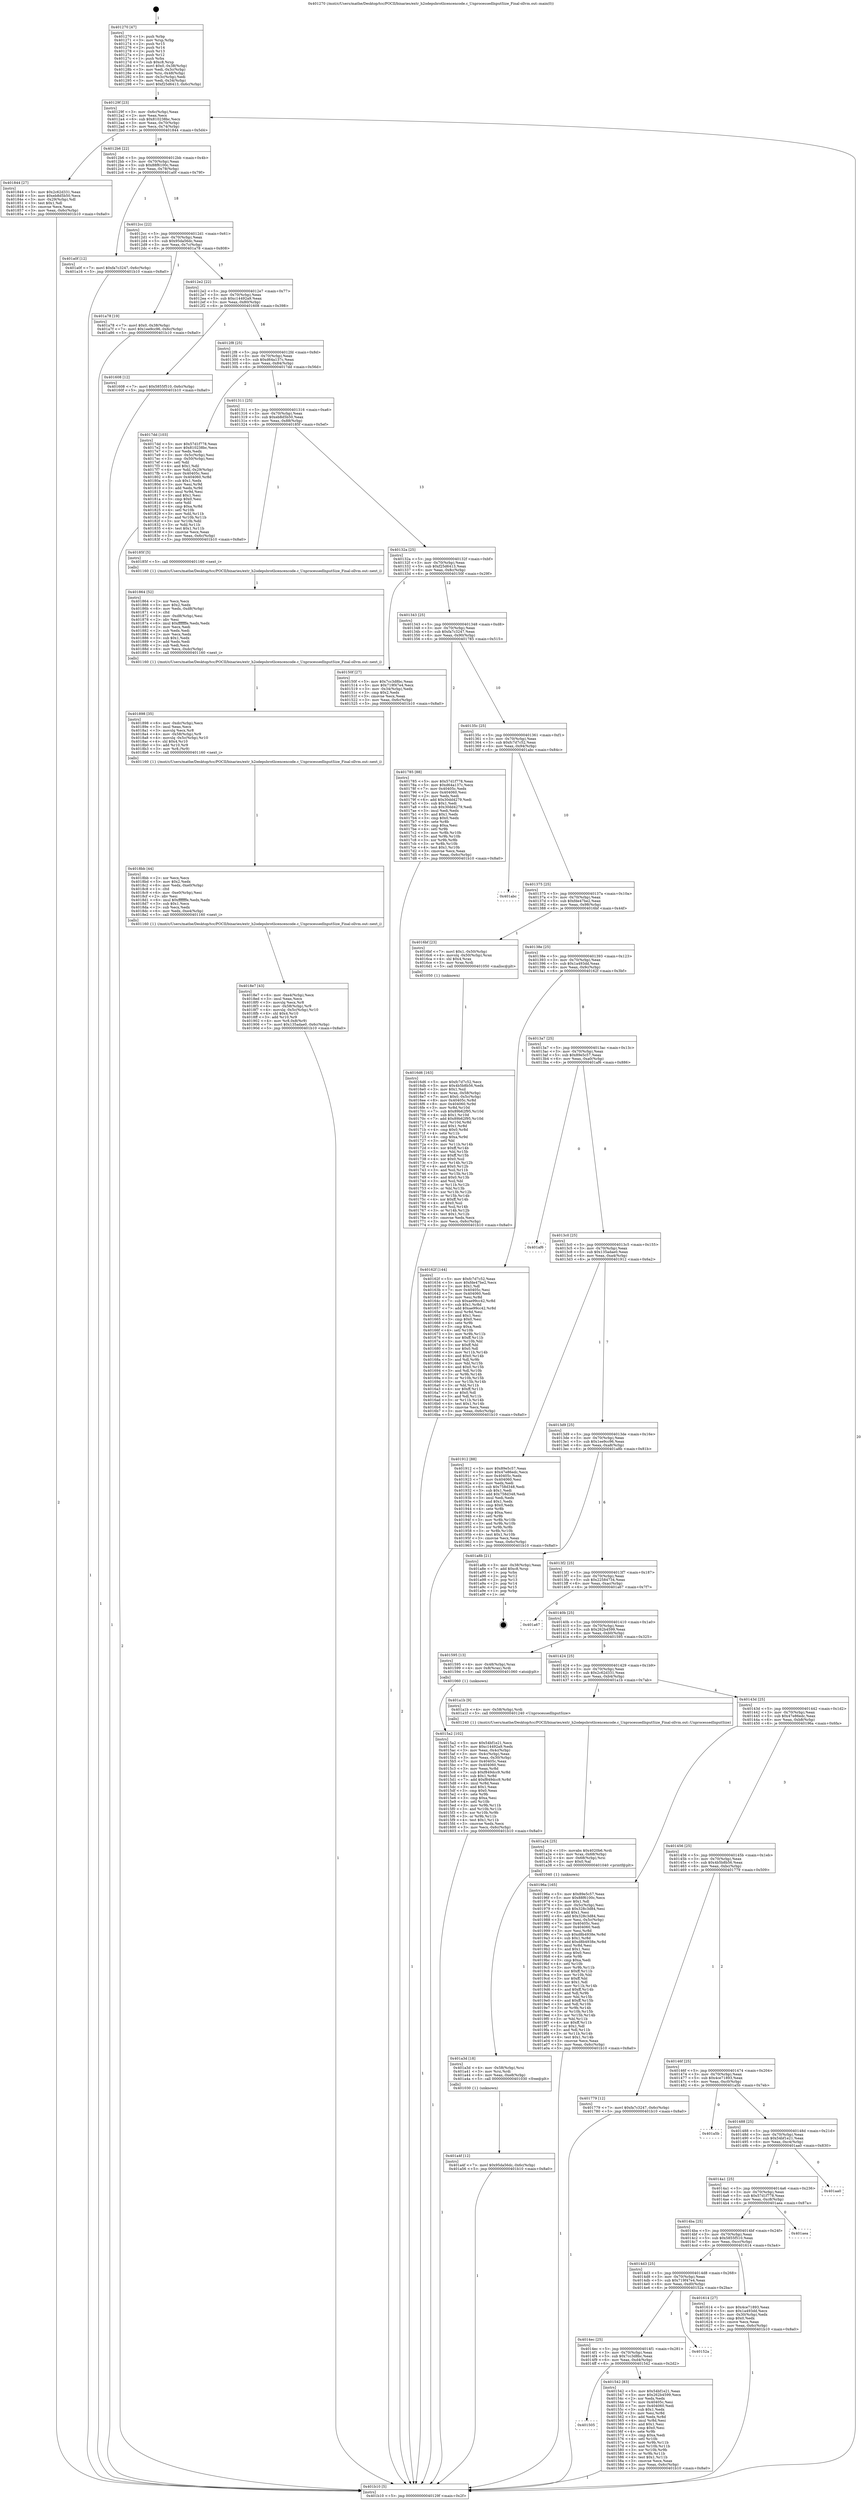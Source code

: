 digraph "0x401270" {
  label = "0x401270 (/mnt/c/Users/mathe/Desktop/tcc/POCII/binaries/extr_h2odepsbrotlicencencode.c_UnprocessedInputSize_Final-ollvm.out::main(0))"
  labelloc = "t"
  node[shape=record]

  Entry [label="",width=0.3,height=0.3,shape=circle,fillcolor=black,style=filled]
  "0x40129f" [label="{
     0x40129f [23]\l
     | [instrs]\l
     &nbsp;&nbsp;0x40129f \<+3\>: mov -0x6c(%rbp),%eax\l
     &nbsp;&nbsp;0x4012a2 \<+2\>: mov %eax,%ecx\l
     &nbsp;&nbsp;0x4012a4 \<+6\>: sub $0x810238bc,%ecx\l
     &nbsp;&nbsp;0x4012aa \<+3\>: mov %eax,-0x70(%rbp)\l
     &nbsp;&nbsp;0x4012ad \<+3\>: mov %ecx,-0x74(%rbp)\l
     &nbsp;&nbsp;0x4012b0 \<+6\>: je 0000000000401844 \<main+0x5d4\>\l
  }"]
  "0x401844" [label="{
     0x401844 [27]\l
     | [instrs]\l
     &nbsp;&nbsp;0x401844 \<+5\>: mov $0x2c62d331,%eax\l
     &nbsp;&nbsp;0x401849 \<+5\>: mov $0xeb8d5b50,%ecx\l
     &nbsp;&nbsp;0x40184e \<+3\>: mov -0x29(%rbp),%dl\l
     &nbsp;&nbsp;0x401851 \<+3\>: test $0x1,%dl\l
     &nbsp;&nbsp;0x401854 \<+3\>: cmovne %ecx,%eax\l
     &nbsp;&nbsp;0x401857 \<+3\>: mov %eax,-0x6c(%rbp)\l
     &nbsp;&nbsp;0x40185a \<+5\>: jmp 0000000000401b10 \<main+0x8a0\>\l
  }"]
  "0x4012b6" [label="{
     0x4012b6 [22]\l
     | [instrs]\l
     &nbsp;&nbsp;0x4012b6 \<+5\>: jmp 00000000004012bb \<main+0x4b\>\l
     &nbsp;&nbsp;0x4012bb \<+3\>: mov -0x70(%rbp),%eax\l
     &nbsp;&nbsp;0x4012be \<+5\>: sub $0x88f6100c,%eax\l
     &nbsp;&nbsp;0x4012c3 \<+3\>: mov %eax,-0x78(%rbp)\l
     &nbsp;&nbsp;0x4012c6 \<+6\>: je 0000000000401a0f \<main+0x79f\>\l
  }"]
  Exit [label="",width=0.3,height=0.3,shape=circle,fillcolor=black,style=filled,peripheries=2]
  "0x401a0f" [label="{
     0x401a0f [12]\l
     | [instrs]\l
     &nbsp;&nbsp;0x401a0f \<+7\>: movl $0xfa7c3247,-0x6c(%rbp)\l
     &nbsp;&nbsp;0x401a16 \<+5\>: jmp 0000000000401b10 \<main+0x8a0\>\l
  }"]
  "0x4012cc" [label="{
     0x4012cc [22]\l
     | [instrs]\l
     &nbsp;&nbsp;0x4012cc \<+5\>: jmp 00000000004012d1 \<main+0x61\>\l
     &nbsp;&nbsp;0x4012d1 \<+3\>: mov -0x70(%rbp),%eax\l
     &nbsp;&nbsp;0x4012d4 \<+5\>: sub $0x95da56dc,%eax\l
     &nbsp;&nbsp;0x4012d9 \<+3\>: mov %eax,-0x7c(%rbp)\l
     &nbsp;&nbsp;0x4012dc \<+6\>: je 0000000000401a78 \<main+0x808\>\l
  }"]
  "0x401a4f" [label="{
     0x401a4f [12]\l
     | [instrs]\l
     &nbsp;&nbsp;0x401a4f \<+7\>: movl $0x95da56dc,-0x6c(%rbp)\l
     &nbsp;&nbsp;0x401a56 \<+5\>: jmp 0000000000401b10 \<main+0x8a0\>\l
  }"]
  "0x401a78" [label="{
     0x401a78 [19]\l
     | [instrs]\l
     &nbsp;&nbsp;0x401a78 \<+7\>: movl $0x0,-0x38(%rbp)\l
     &nbsp;&nbsp;0x401a7f \<+7\>: movl $0x1ee9cc96,-0x6c(%rbp)\l
     &nbsp;&nbsp;0x401a86 \<+5\>: jmp 0000000000401b10 \<main+0x8a0\>\l
  }"]
  "0x4012e2" [label="{
     0x4012e2 [22]\l
     | [instrs]\l
     &nbsp;&nbsp;0x4012e2 \<+5\>: jmp 00000000004012e7 \<main+0x77\>\l
     &nbsp;&nbsp;0x4012e7 \<+3\>: mov -0x70(%rbp),%eax\l
     &nbsp;&nbsp;0x4012ea \<+5\>: sub $0xc14492a9,%eax\l
     &nbsp;&nbsp;0x4012ef \<+3\>: mov %eax,-0x80(%rbp)\l
     &nbsp;&nbsp;0x4012f2 \<+6\>: je 0000000000401608 \<main+0x398\>\l
  }"]
  "0x401a3d" [label="{
     0x401a3d [18]\l
     | [instrs]\l
     &nbsp;&nbsp;0x401a3d \<+4\>: mov -0x58(%rbp),%rsi\l
     &nbsp;&nbsp;0x401a41 \<+3\>: mov %rsi,%rdi\l
     &nbsp;&nbsp;0x401a44 \<+6\>: mov %eax,-0xe8(%rbp)\l
     &nbsp;&nbsp;0x401a4a \<+5\>: call 0000000000401030 \<free@plt\>\l
     | [calls]\l
     &nbsp;&nbsp;0x401030 \{1\} (unknown)\l
  }"]
  "0x401608" [label="{
     0x401608 [12]\l
     | [instrs]\l
     &nbsp;&nbsp;0x401608 \<+7\>: movl $0x5855f510,-0x6c(%rbp)\l
     &nbsp;&nbsp;0x40160f \<+5\>: jmp 0000000000401b10 \<main+0x8a0\>\l
  }"]
  "0x4012f8" [label="{
     0x4012f8 [25]\l
     | [instrs]\l
     &nbsp;&nbsp;0x4012f8 \<+5\>: jmp 00000000004012fd \<main+0x8d\>\l
     &nbsp;&nbsp;0x4012fd \<+3\>: mov -0x70(%rbp),%eax\l
     &nbsp;&nbsp;0x401300 \<+5\>: sub $0xd64a137c,%eax\l
     &nbsp;&nbsp;0x401305 \<+6\>: mov %eax,-0x84(%rbp)\l
     &nbsp;&nbsp;0x40130b \<+6\>: je 00000000004017dd \<main+0x56d\>\l
  }"]
  "0x401a24" [label="{
     0x401a24 [25]\l
     | [instrs]\l
     &nbsp;&nbsp;0x401a24 \<+10\>: movabs $0x4020b6,%rdi\l
     &nbsp;&nbsp;0x401a2e \<+4\>: mov %rax,-0x68(%rbp)\l
     &nbsp;&nbsp;0x401a32 \<+4\>: mov -0x68(%rbp),%rsi\l
     &nbsp;&nbsp;0x401a36 \<+2\>: mov $0x0,%al\l
     &nbsp;&nbsp;0x401a38 \<+5\>: call 0000000000401040 \<printf@plt\>\l
     | [calls]\l
     &nbsp;&nbsp;0x401040 \{1\} (unknown)\l
  }"]
  "0x4017dd" [label="{
     0x4017dd [103]\l
     | [instrs]\l
     &nbsp;&nbsp;0x4017dd \<+5\>: mov $0x57d1f778,%eax\l
     &nbsp;&nbsp;0x4017e2 \<+5\>: mov $0x810238bc,%ecx\l
     &nbsp;&nbsp;0x4017e7 \<+2\>: xor %edx,%edx\l
     &nbsp;&nbsp;0x4017e9 \<+3\>: mov -0x5c(%rbp),%esi\l
     &nbsp;&nbsp;0x4017ec \<+3\>: cmp -0x50(%rbp),%esi\l
     &nbsp;&nbsp;0x4017ef \<+4\>: setl %dil\l
     &nbsp;&nbsp;0x4017f3 \<+4\>: and $0x1,%dil\l
     &nbsp;&nbsp;0x4017f7 \<+4\>: mov %dil,-0x29(%rbp)\l
     &nbsp;&nbsp;0x4017fb \<+7\>: mov 0x40405c,%esi\l
     &nbsp;&nbsp;0x401802 \<+8\>: mov 0x404060,%r8d\l
     &nbsp;&nbsp;0x40180a \<+3\>: sub $0x1,%edx\l
     &nbsp;&nbsp;0x40180d \<+3\>: mov %esi,%r9d\l
     &nbsp;&nbsp;0x401810 \<+3\>: add %edx,%r9d\l
     &nbsp;&nbsp;0x401813 \<+4\>: imul %r9d,%esi\l
     &nbsp;&nbsp;0x401817 \<+3\>: and $0x1,%esi\l
     &nbsp;&nbsp;0x40181a \<+3\>: cmp $0x0,%esi\l
     &nbsp;&nbsp;0x40181d \<+4\>: sete %dil\l
     &nbsp;&nbsp;0x401821 \<+4\>: cmp $0xa,%r8d\l
     &nbsp;&nbsp;0x401825 \<+4\>: setl %r10b\l
     &nbsp;&nbsp;0x401829 \<+3\>: mov %dil,%r11b\l
     &nbsp;&nbsp;0x40182c \<+3\>: and %r10b,%r11b\l
     &nbsp;&nbsp;0x40182f \<+3\>: xor %r10b,%dil\l
     &nbsp;&nbsp;0x401832 \<+3\>: or %dil,%r11b\l
     &nbsp;&nbsp;0x401835 \<+4\>: test $0x1,%r11b\l
     &nbsp;&nbsp;0x401839 \<+3\>: cmovne %ecx,%eax\l
     &nbsp;&nbsp;0x40183c \<+3\>: mov %eax,-0x6c(%rbp)\l
     &nbsp;&nbsp;0x40183f \<+5\>: jmp 0000000000401b10 \<main+0x8a0\>\l
  }"]
  "0x401311" [label="{
     0x401311 [25]\l
     | [instrs]\l
     &nbsp;&nbsp;0x401311 \<+5\>: jmp 0000000000401316 \<main+0xa6\>\l
     &nbsp;&nbsp;0x401316 \<+3\>: mov -0x70(%rbp),%eax\l
     &nbsp;&nbsp;0x401319 \<+5\>: sub $0xeb8d5b50,%eax\l
     &nbsp;&nbsp;0x40131e \<+6\>: mov %eax,-0x88(%rbp)\l
     &nbsp;&nbsp;0x401324 \<+6\>: je 000000000040185f \<main+0x5ef\>\l
  }"]
  "0x4018e7" [label="{
     0x4018e7 [43]\l
     | [instrs]\l
     &nbsp;&nbsp;0x4018e7 \<+6\>: mov -0xe4(%rbp),%ecx\l
     &nbsp;&nbsp;0x4018ed \<+3\>: imul %eax,%ecx\l
     &nbsp;&nbsp;0x4018f0 \<+3\>: movslq %ecx,%r8\l
     &nbsp;&nbsp;0x4018f3 \<+4\>: mov -0x58(%rbp),%r9\l
     &nbsp;&nbsp;0x4018f7 \<+4\>: movslq -0x5c(%rbp),%r10\l
     &nbsp;&nbsp;0x4018fb \<+4\>: shl $0x4,%r10\l
     &nbsp;&nbsp;0x4018ff \<+3\>: add %r10,%r9\l
     &nbsp;&nbsp;0x401902 \<+4\>: mov %r8,0x8(%r9)\l
     &nbsp;&nbsp;0x401906 \<+7\>: movl $0x135adae0,-0x6c(%rbp)\l
     &nbsp;&nbsp;0x40190d \<+5\>: jmp 0000000000401b10 \<main+0x8a0\>\l
  }"]
  "0x40185f" [label="{
     0x40185f [5]\l
     | [instrs]\l
     &nbsp;&nbsp;0x40185f \<+5\>: call 0000000000401160 \<next_i\>\l
     | [calls]\l
     &nbsp;&nbsp;0x401160 \{1\} (/mnt/c/Users/mathe/Desktop/tcc/POCII/binaries/extr_h2odepsbrotlicencencode.c_UnprocessedInputSize_Final-ollvm.out::next_i)\l
  }"]
  "0x40132a" [label="{
     0x40132a [25]\l
     | [instrs]\l
     &nbsp;&nbsp;0x40132a \<+5\>: jmp 000000000040132f \<main+0xbf\>\l
     &nbsp;&nbsp;0x40132f \<+3\>: mov -0x70(%rbp),%eax\l
     &nbsp;&nbsp;0x401332 \<+5\>: sub $0xf25d6413,%eax\l
     &nbsp;&nbsp;0x401337 \<+6\>: mov %eax,-0x8c(%rbp)\l
     &nbsp;&nbsp;0x40133d \<+6\>: je 000000000040150f \<main+0x29f\>\l
  }"]
  "0x4018bb" [label="{
     0x4018bb [44]\l
     | [instrs]\l
     &nbsp;&nbsp;0x4018bb \<+2\>: xor %ecx,%ecx\l
     &nbsp;&nbsp;0x4018bd \<+5\>: mov $0x2,%edx\l
     &nbsp;&nbsp;0x4018c2 \<+6\>: mov %edx,-0xe0(%rbp)\l
     &nbsp;&nbsp;0x4018c8 \<+1\>: cltd\l
     &nbsp;&nbsp;0x4018c9 \<+6\>: mov -0xe0(%rbp),%esi\l
     &nbsp;&nbsp;0x4018cf \<+2\>: idiv %esi\l
     &nbsp;&nbsp;0x4018d1 \<+6\>: imul $0xfffffffe,%edx,%edx\l
     &nbsp;&nbsp;0x4018d7 \<+3\>: sub $0x1,%ecx\l
     &nbsp;&nbsp;0x4018da \<+2\>: sub %ecx,%edx\l
     &nbsp;&nbsp;0x4018dc \<+6\>: mov %edx,-0xe4(%rbp)\l
     &nbsp;&nbsp;0x4018e2 \<+5\>: call 0000000000401160 \<next_i\>\l
     | [calls]\l
     &nbsp;&nbsp;0x401160 \{1\} (/mnt/c/Users/mathe/Desktop/tcc/POCII/binaries/extr_h2odepsbrotlicencencode.c_UnprocessedInputSize_Final-ollvm.out::next_i)\l
  }"]
  "0x40150f" [label="{
     0x40150f [27]\l
     | [instrs]\l
     &nbsp;&nbsp;0x40150f \<+5\>: mov $0x7cc3d8bc,%eax\l
     &nbsp;&nbsp;0x401514 \<+5\>: mov $0x719f47e4,%ecx\l
     &nbsp;&nbsp;0x401519 \<+3\>: mov -0x34(%rbp),%edx\l
     &nbsp;&nbsp;0x40151c \<+3\>: cmp $0x2,%edx\l
     &nbsp;&nbsp;0x40151f \<+3\>: cmovne %ecx,%eax\l
     &nbsp;&nbsp;0x401522 \<+3\>: mov %eax,-0x6c(%rbp)\l
     &nbsp;&nbsp;0x401525 \<+5\>: jmp 0000000000401b10 \<main+0x8a0\>\l
  }"]
  "0x401343" [label="{
     0x401343 [25]\l
     | [instrs]\l
     &nbsp;&nbsp;0x401343 \<+5\>: jmp 0000000000401348 \<main+0xd8\>\l
     &nbsp;&nbsp;0x401348 \<+3\>: mov -0x70(%rbp),%eax\l
     &nbsp;&nbsp;0x40134b \<+5\>: sub $0xfa7c3247,%eax\l
     &nbsp;&nbsp;0x401350 \<+6\>: mov %eax,-0x90(%rbp)\l
     &nbsp;&nbsp;0x401356 \<+6\>: je 0000000000401785 \<main+0x515\>\l
  }"]
  "0x401b10" [label="{
     0x401b10 [5]\l
     | [instrs]\l
     &nbsp;&nbsp;0x401b10 \<+5\>: jmp 000000000040129f \<main+0x2f\>\l
  }"]
  "0x401270" [label="{
     0x401270 [47]\l
     | [instrs]\l
     &nbsp;&nbsp;0x401270 \<+1\>: push %rbp\l
     &nbsp;&nbsp;0x401271 \<+3\>: mov %rsp,%rbp\l
     &nbsp;&nbsp;0x401274 \<+2\>: push %r15\l
     &nbsp;&nbsp;0x401276 \<+2\>: push %r14\l
     &nbsp;&nbsp;0x401278 \<+2\>: push %r13\l
     &nbsp;&nbsp;0x40127a \<+2\>: push %r12\l
     &nbsp;&nbsp;0x40127c \<+1\>: push %rbx\l
     &nbsp;&nbsp;0x40127d \<+7\>: sub $0xc8,%rsp\l
     &nbsp;&nbsp;0x401284 \<+7\>: movl $0x0,-0x38(%rbp)\l
     &nbsp;&nbsp;0x40128b \<+3\>: mov %edi,-0x3c(%rbp)\l
     &nbsp;&nbsp;0x40128e \<+4\>: mov %rsi,-0x48(%rbp)\l
     &nbsp;&nbsp;0x401292 \<+3\>: mov -0x3c(%rbp),%edi\l
     &nbsp;&nbsp;0x401295 \<+3\>: mov %edi,-0x34(%rbp)\l
     &nbsp;&nbsp;0x401298 \<+7\>: movl $0xf25d6413,-0x6c(%rbp)\l
  }"]
  "0x401898" [label="{
     0x401898 [35]\l
     | [instrs]\l
     &nbsp;&nbsp;0x401898 \<+6\>: mov -0xdc(%rbp),%ecx\l
     &nbsp;&nbsp;0x40189e \<+3\>: imul %eax,%ecx\l
     &nbsp;&nbsp;0x4018a1 \<+3\>: movslq %ecx,%r8\l
     &nbsp;&nbsp;0x4018a4 \<+4\>: mov -0x58(%rbp),%r9\l
     &nbsp;&nbsp;0x4018a8 \<+4\>: movslq -0x5c(%rbp),%r10\l
     &nbsp;&nbsp;0x4018ac \<+4\>: shl $0x4,%r10\l
     &nbsp;&nbsp;0x4018b0 \<+3\>: add %r10,%r9\l
     &nbsp;&nbsp;0x4018b3 \<+3\>: mov %r8,(%r9)\l
     &nbsp;&nbsp;0x4018b6 \<+5\>: call 0000000000401160 \<next_i\>\l
     | [calls]\l
     &nbsp;&nbsp;0x401160 \{1\} (/mnt/c/Users/mathe/Desktop/tcc/POCII/binaries/extr_h2odepsbrotlicencencode.c_UnprocessedInputSize_Final-ollvm.out::next_i)\l
  }"]
  "0x401785" [label="{
     0x401785 [88]\l
     | [instrs]\l
     &nbsp;&nbsp;0x401785 \<+5\>: mov $0x57d1f778,%eax\l
     &nbsp;&nbsp;0x40178a \<+5\>: mov $0xd64a137c,%ecx\l
     &nbsp;&nbsp;0x40178f \<+7\>: mov 0x40405c,%edx\l
     &nbsp;&nbsp;0x401796 \<+7\>: mov 0x404060,%esi\l
     &nbsp;&nbsp;0x40179d \<+2\>: mov %edx,%edi\l
     &nbsp;&nbsp;0x40179f \<+6\>: add $0x30dd4279,%edi\l
     &nbsp;&nbsp;0x4017a5 \<+3\>: sub $0x1,%edi\l
     &nbsp;&nbsp;0x4017a8 \<+6\>: sub $0x30dd4279,%edi\l
     &nbsp;&nbsp;0x4017ae \<+3\>: imul %edi,%edx\l
     &nbsp;&nbsp;0x4017b1 \<+3\>: and $0x1,%edx\l
     &nbsp;&nbsp;0x4017b4 \<+3\>: cmp $0x0,%edx\l
     &nbsp;&nbsp;0x4017b7 \<+4\>: sete %r8b\l
     &nbsp;&nbsp;0x4017bb \<+3\>: cmp $0xa,%esi\l
     &nbsp;&nbsp;0x4017be \<+4\>: setl %r9b\l
     &nbsp;&nbsp;0x4017c2 \<+3\>: mov %r8b,%r10b\l
     &nbsp;&nbsp;0x4017c5 \<+3\>: and %r9b,%r10b\l
     &nbsp;&nbsp;0x4017c8 \<+3\>: xor %r9b,%r8b\l
     &nbsp;&nbsp;0x4017cb \<+3\>: or %r8b,%r10b\l
     &nbsp;&nbsp;0x4017ce \<+4\>: test $0x1,%r10b\l
     &nbsp;&nbsp;0x4017d2 \<+3\>: cmovne %ecx,%eax\l
     &nbsp;&nbsp;0x4017d5 \<+3\>: mov %eax,-0x6c(%rbp)\l
     &nbsp;&nbsp;0x4017d8 \<+5\>: jmp 0000000000401b10 \<main+0x8a0\>\l
  }"]
  "0x40135c" [label="{
     0x40135c [25]\l
     | [instrs]\l
     &nbsp;&nbsp;0x40135c \<+5\>: jmp 0000000000401361 \<main+0xf1\>\l
     &nbsp;&nbsp;0x401361 \<+3\>: mov -0x70(%rbp),%eax\l
     &nbsp;&nbsp;0x401364 \<+5\>: sub $0xfc7d7c52,%eax\l
     &nbsp;&nbsp;0x401369 \<+6\>: mov %eax,-0x94(%rbp)\l
     &nbsp;&nbsp;0x40136f \<+6\>: je 0000000000401abc \<main+0x84c\>\l
  }"]
  "0x401864" [label="{
     0x401864 [52]\l
     | [instrs]\l
     &nbsp;&nbsp;0x401864 \<+2\>: xor %ecx,%ecx\l
     &nbsp;&nbsp;0x401866 \<+5\>: mov $0x2,%edx\l
     &nbsp;&nbsp;0x40186b \<+6\>: mov %edx,-0xd8(%rbp)\l
     &nbsp;&nbsp;0x401871 \<+1\>: cltd\l
     &nbsp;&nbsp;0x401872 \<+6\>: mov -0xd8(%rbp),%esi\l
     &nbsp;&nbsp;0x401878 \<+2\>: idiv %esi\l
     &nbsp;&nbsp;0x40187a \<+6\>: imul $0xfffffffe,%edx,%edx\l
     &nbsp;&nbsp;0x401880 \<+2\>: mov %ecx,%edi\l
     &nbsp;&nbsp;0x401882 \<+2\>: sub %edx,%edi\l
     &nbsp;&nbsp;0x401884 \<+2\>: mov %ecx,%edx\l
     &nbsp;&nbsp;0x401886 \<+3\>: sub $0x1,%edx\l
     &nbsp;&nbsp;0x401889 \<+2\>: add %edx,%edi\l
     &nbsp;&nbsp;0x40188b \<+2\>: sub %edi,%ecx\l
     &nbsp;&nbsp;0x40188d \<+6\>: mov %ecx,-0xdc(%rbp)\l
     &nbsp;&nbsp;0x401893 \<+5\>: call 0000000000401160 \<next_i\>\l
     | [calls]\l
     &nbsp;&nbsp;0x401160 \{1\} (/mnt/c/Users/mathe/Desktop/tcc/POCII/binaries/extr_h2odepsbrotlicencencode.c_UnprocessedInputSize_Final-ollvm.out::next_i)\l
  }"]
  "0x401abc" [label="{
     0x401abc\l
  }", style=dashed]
  "0x401375" [label="{
     0x401375 [25]\l
     | [instrs]\l
     &nbsp;&nbsp;0x401375 \<+5\>: jmp 000000000040137a \<main+0x10a\>\l
     &nbsp;&nbsp;0x40137a \<+3\>: mov -0x70(%rbp),%eax\l
     &nbsp;&nbsp;0x40137d \<+5\>: sub $0xfde47be2,%eax\l
     &nbsp;&nbsp;0x401382 \<+6\>: mov %eax,-0x98(%rbp)\l
     &nbsp;&nbsp;0x401388 \<+6\>: je 00000000004016bf \<main+0x44f\>\l
  }"]
  "0x4016d6" [label="{
     0x4016d6 [163]\l
     | [instrs]\l
     &nbsp;&nbsp;0x4016d6 \<+5\>: mov $0xfc7d7c52,%ecx\l
     &nbsp;&nbsp;0x4016db \<+5\>: mov $0x4b5b8b56,%edx\l
     &nbsp;&nbsp;0x4016e0 \<+3\>: mov $0x1,%sil\l
     &nbsp;&nbsp;0x4016e3 \<+4\>: mov %rax,-0x58(%rbp)\l
     &nbsp;&nbsp;0x4016e7 \<+7\>: movl $0x0,-0x5c(%rbp)\l
     &nbsp;&nbsp;0x4016ee \<+8\>: mov 0x40405c,%r8d\l
     &nbsp;&nbsp;0x4016f6 \<+8\>: mov 0x404060,%r9d\l
     &nbsp;&nbsp;0x4016fe \<+3\>: mov %r8d,%r10d\l
     &nbsp;&nbsp;0x401701 \<+7\>: sub $0x89b62f95,%r10d\l
     &nbsp;&nbsp;0x401708 \<+4\>: sub $0x1,%r10d\l
     &nbsp;&nbsp;0x40170c \<+7\>: add $0x89b62f95,%r10d\l
     &nbsp;&nbsp;0x401713 \<+4\>: imul %r10d,%r8d\l
     &nbsp;&nbsp;0x401717 \<+4\>: and $0x1,%r8d\l
     &nbsp;&nbsp;0x40171b \<+4\>: cmp $0x0,%r8d\l
     &nbsp;&nbsp;0x40171f \<+4\>: sete %r11b\l
     &nbsp;&nbsp;0x401723 \<+4\>: cmp $0xa,%r9d\l
     &nbsp;&nbsp;0x401727 \<+3\>: setl %bl\l
     &nbsp;&nbsp;0x40172a \<+3\>: mov %r11b,%r14b\l
     &nbsp;&nbsp;0x40172d \<+4\>: xor $0xff,%r14b\l
     &nbsp;&nbsp;0x401731 \<+3\>: mov %bl,%r15b\l
     &nbsp;&nbsp;0x401734 \<+4\>: xor $0xff,%r15b\l
     &nbsp;&nbsp;0x401738 \<+4\>: xor $0x0,%sil\l
     &nbsp;&nbsp;0x40173c \<+3\>: mov %r14b,%r12b\l
     &nbsp;&nbsp;0x40173f \<+4\>: and $0x0,%r12b\l
     &nbsp;&nbsp;0x401743 \<+3\>: and %sil,%r11b\l
     &nbsp;&nbsp;0x401746 \<+3\>: mov %r15b,%r13b\l
     &nbsp;&nbsp;0x401749 \<+4\>: and $0x0,%r13b\l
     &nbsp;&nbsp;0x40174d \<+3\>: and %sil,%bl\l
     &nbsp;&nbsp;0x401750 \<+3\>: or %r11b,%r12b\l
     &nbsp;&nbsp;0x401753 \<+3\>: or %bl,%r13b\l
     &nbsp;&nbsp;0x401756 \<+3\>: xor %r13b,%r12b\l
     &nbsp;&nbsp;0x401759 \<+3\>: or %r15b,%r14b\l
     &nbsp;&nbsp;0x40175c \<+4\>: xor $0xff,%r14b\l
     &nbsp;&nbsp;0x401760 \<+4\>: or $0x0,%sil\l
     &nbsp;&nbsp;0x401764 \<+3\>: and %sil,%r14b\l
     &nbsp;&nbsp;0x401767 \<+3\>: or %r14b,%r12b\l
     &nbsp;&nbsp;0x40176a \<+4\>: test $0x1,%r12b\l
     &nbsp;&nbsp;0x40176e \<+3\>: cmovne %edx,%ecx\l
     &nbsp;&nbsp;0x401771 \<+3\>: mov %ecx,-0x6c(%rbp)\l
     &nbsp;&nbsp;0x401774 \<+5\>: jmp 0000000000401b10 \<main+0x8a0\>\l
  }"]
  "0x4016bf" [label="{
     0x4016bf [23]\l
     | [instrs]\l
     &nbsp;&nbsp;0x4016bf \<+7\>: movl $0x1,-0x50(%rbp)\l
     &nbsp;&nbsp;0x4016c6 \<+4\>: movslq -0x50(%rbp),%rax\l
     &nbsp;&nbsp;0x4016ca \<+4\>: shl $0x4,%rax\l
     &nbsp;&nbsp;0x4016ce \<+3\>: mov %rax,%rdi\l
     &nbsp;&nbsp;0x4016d1 \<+5\>: call 0000000000401050 \<malloc@plt\>\l
     | [calls]\l
     &nbsp;&nbsp;0x401050 \{1\} (unknown)\l
  }"]
  "0x40138e" [label="{
     0x40138e [25]\l
     | [instrs]\l
     &nbsp;&nbsp;0x40138e \<+5\>: jmp 0000000000401393 \<main+0x123\>\l
     &nbsp;&nbsp;0x401393 \<+3\>: mov -0x70(%rbp),%eax\l
     &nbsp;&nbsp;0x401396 \<+5\>: sub $0x1a493dd,%eax\l
     &nbsp;&nbsp;0x40139b \<+6\>: mov %eax,-0x9c(%rbp)\l
     &nbsp;&nbsp;0x4013a1 \<+6\>: je 000000000040162f \<main+0x3bf\>\l
  }"]
  "0x4015a2" [label="{
     0x4015a2 [102]\l
     | [instrs]\l
     &nbsp;&nbsp;0x4015a2 \<+5\>: mov $0x54bf1e21,%ecx\l
     &nbsp;&nbsp;0x4015a7 \<+5\>: mov $0xc14492a9,%edx\l
     &nbsp;&nbsp;0x4015ac \<+3\>: mov %eax,-0x4c(%rbp)\l
     &nbsp;&nbsp;0x4015af \<+3\>: mov -0x4c(%rbp),%eax\l
     &nbsp;&nbsp;0x4015b2 \<+3\>: mov %eax,-0x30(%rbp)\l
     &nbsp;&nbsp;0x4015b5 \<+7\>: mov 0x40405c,%eax\l
     &nbsp;&nbsp;0x4015bc \<+7\>: mov 0x404060,%esi\l
     &nbsp;&nbsp;0x4015c3 \<+3\>: mov %eax,%r8d\l
     &nbsp;&nbsp;0x4015c6 \<+7\>: sub $0xf849dcc9,%r8d\l
     &nbsp;&nbsp;0x4015cd \<+4\>: sub $0x1,%r8d\l
     &nbsp;&nbsp;0x4015d1 \<+7\>: add $0xf849dcc9,%r8d\l
     &nbsp;&nbsp;0x4015d8 \<+4\>: imul %r8d,%eax\l
     &nbsp;&nbsp;0x4015dc \<+3\>: and $0x1,%eax\l
     &nbsp;&nbsp;0x4015df \<+3\>: cmp $0x0,%eax\l
     &nbsp;&nbsp;0x4015e2 \<+4\>: sete %r9b\l
     &nbsp;&nbsp;0x4015e6 \<+3\>: cmp $0xa,%esi\l
     &nbsp;&nbsp;0x4015e9 \<+4\>: setl %r10b\l
     &nbsp;&nbsp;0x4015ed \<+3\>: mov %r9b,%r11b\l
     &nbsp;&nbsp;0x4015f0 \<+3\>: and %r10b,%r11b\l
     &nbsp;&nbsp;0x4015f3 \<+3\>: xor %r10b,%r9b\l
     &nbsp;&nbsp;0x4015f6 \<+3\>: or %r9b,%r11b\l
     &nbsp;&nbsp;0x4015f9 \<+4\>: test $0x1,%r11b\l
     &nbsp;&nbsp;0x4015fd \<+3\>: cmovne %edx,%ecx\l
     &nbsp;&nbsp;0x401600 \<+3\>: mov %ecx,-0x6c(%rbp)\l
     &nbsp;&nbsp;0x401603 \<+5\>: jmp 0000000000401b10 \<main+0x8a0\>\l
  }"]
  "0x40162f" [label="{
     0x40162f [144]\l
     | [instrs]\l
     &nbsp;&nbsp;0x40162f \<+5\>: mov $0xfc7d7c52,%eax\l
     &nbsp;&nbsp;0x401634 \<+5\>: mov $0xfde47be2,%ecx\l
     &nbsp;&nbsp;0x401639 \<+2\>: mov $0x1,%dl\l
     &nbsp;&nbsp;0x40163b \<+7\>: mov 0x40405c,%esi\l
     &nbsp;&nbsp;0x401642 \<+7\>: mov 0x404060,%edi\l
     &nbsp;&nbsp;0x401649 \<+3\>: mov %esi,%r8d\l
     &nbsp;&nbsp;0x40164c \<+7\>: sub $0xae99cc42,%r8d\l
     &nbsp;&nbsp;0x401653 \<+4\>: sub $0x1,%r8d\l
     &nbsp;&nbsp;0x401657 \<+7\>: add $0xae99cc42,%r8d\l
     &nbsp;&nbsp;0x40165e \<+4\>: imul %r8d,%esi\l
     &nbsp;&nbsp;0x401662 \<+3\>: and $0x1,%esi\l
     &nbsp;&nbsp;0x401665 \<+3\>: cmp $0x0,%esi\l
     &nbsp;&nbsp;0x401668 \<+4\>: sete %r9b\l
     &nbsp;&nbsp;0x40166c \<+3\>: cmp $0xa,%edi\l
     &nbsp;&nbsp;0x40166f \<+4\>: setl %r10b\l
     &nbsp;&nbsp;0x401673 \<+3\>: mov %r9b,%r11b\l
     &nbsp;&nbsp;0x401676 \<+4\>: xor $0xff,%r11b\l
     &nbsp;&nbsp;0x40167a \<+3\>: mov %r10b,%bl\l
     &nbsp;&nbsp;0x40167d \<+3\>: xor $0xff,%bl\l
     &nbsp;&nbsp;0x401680 \<+3\>: xor $0x0,%dl\l
     &nbsp;&nbsp;0x401683 \<+3\>: mov %r11b,%r14b\l
     &nbsp;&nbsp;0x401686 \<+4\>: and $0x0,%r14b\l
     &nbsp;&nbsp;0x40168a \<+3\>: and %dl,%r9b\l
     &nbsp;&nbsp;0x40168d \<+3\>: mov %bl,%r15b\l
     &nbsp;&nbsp;0x401690 \<+4\>: and $0x0,%r15b\l
     &nbsp;&nbsp;0x401694 \<+3\>: and %dl,%r10b\l
     &nbsp;&nbsp;0x401697 \<+3\>: or %r9b,%r14b\l
     &nbsp;&nbsp;0x40169a \<+3\>: or %r10b,%r15b\l
     &nbsp;&nbsp;0x40169d \<+3\>: xor %r15b,%r14b\l
     &nbsp;&nbsp;0x4016a0 \<+3\>: or %bl,%r11b\l
     &nbsp;&nbsp;0x4016a3 \<+4\>: xor $0xff,%r11b\l
     &nbsp;&nbsp;0x4016a7 \<+3\>: or $0x0,%dl\l
     &nbsp;&nbsp;0x4016aa \<+3\>: and %dl,%r11b\l
     &nbsp;&nbsp;0x4016ad \<+3\>: or %r11b,%r14b\l
     &nbsp;&nbsp;0x4016b0 \<+4\>: test $0x1,%r14b\l
     &nbsp;&nbsp;0x4016b4 \<+3\>: cmovne %ecx,%eax\l
     &nbsp;&nbsp;0x4016b7 \<+3\>: mov %eax,-0x6c(%rbp)\l
     &nbsp;&nbsp;0x4016ba \<+5\>: jmp 0000000000401b10 \<main+0x8a0\>\l
  }"]
  "0x4013a7" [label="{
     0x4013a7 [25]\l
     | [instrs]\l
     &nbsp;&nbsp;0x4013a7 \<+5\>: jmp 00000000004013ac \<main+0x13c\>\l
     &nbsp;&nbsp;0x4013ac \<+3\>: mov -0x70(%rbp),%eax\l
     &nbsp;&nbsp;0x4013af \<+5\>: sub $0x89e5c57,%eax\l
     &nbsp;&nbsp;0x4013b4 \<+6\>: mov %eax,-0xa0(%rbp)\l
     &nbsp;&nbsp;0x4013ba \<+6\>: je 0000000000401af6 \<main+0x886\>\l
  }"]
  "0x401505" [label="{
     0x401505\l
  }", style=dashed]
  "0x401af6" [label="{
     0x401af6\l
  }", style=dashed]
  "0x4013c0" [label="{
     0x4013c0 [25]\l
     | [instrs]\l
     &nbsp;&nbsp;0x4013c0 \<+5\>: jmp 00000000004013c5 \<main+0x155\>\l
     &nbsp;&nbsp;0x4013c5 \<+3\>: mov -0x70(%rbp),%eax\l
     &nbsp;&nbsp;0x4013c8 \<+5\>: sub $0x135adae0,%eax\l
     &nbsp;&nbsp;0x4013cd \<+6\>: mov %eax,-0xa4(%rbp)\l
     &nbsp;&nbsp;0x4013d3 \<+6\>: je 0000000000401912 \<main+0x6a2\>\l
  }"]
  "0x401542" [label="{
     0x401542 [83]\l
     | [instrs]\l
     &nbsp;&nbsp;0x401542 \<+5\>: mov $0x54bf1e21,%eax\l
     &nbsp;&nbsp;0x401547 \<+5\>: mov $0x262b4599,%ecx\l
     &nbsp;&nbsp;0x40154c \<+2\>: xor %edx,%edx\l
     &nbsp;&nbsp;0x40154e \<+7\>: mov 0x40405c,%esi\l
     &nbsp;&nbsp;0x401555 \<+7\>: mov 0x404060,%edi\l
     &nbsp;&nbsp;0x40155c \<+3\>: sub $0x1,%edx\l
     &nbsp;&nbsp;0x40155f \<+3\>: mov %esi,%r8d\l
     &nbsp;&nbsp;0x401562 \<+3\>: add %edx,%r8d\l
     &nbsp;&nbsp;0x401565 \<+4\>: imul %r8d,%esi\l
     &nbsp;&nbsp;0x401569 \<+3\>: and $0x1,%esi\l
     &nbsp;&nbsp;0x40156c \<+3\>: cmp $0x0,%esi\l
     &nbsp;&nbsp;0x40156f \<+4\>: sete %r9b\l
     &nbsp;&nbsp;0x401573 \<+3\>: cmp $0xa,%edi\l
     &nbsp;&nbsp;0x401576 \<+4\>: setl %r10b\l
     &nbsp;&nbsp;0x40157a \<+3\>: mov %r9b,%r11b\l
     &nbsp;&nbsp;0x40157d \<+3\>: and %r10b,%r11b\l
     &nbsp;&nbsp;0x401580 \<+3\>: xor %r10b,%r9b\l
     &nbsp;&nbsp;0x401583 \<+3\>: or %r9b,%r11b\l
     &nbsp;&nbsp;0x401586 \<+4\>: test $0x1,%r11b\l
     &nbsp;&nbsp;0x40158a \<+3\>: cmovne %ecx,%eax\l
     &nbsp;&nbsp;0x40158d \<+3\>: mov %eax,-0x6c(%rbp)\l
     &nbsp;&nbsp;0x401590 \<+5\>: jmp 0000000000401b10 \<main+0x8a0\>\l
  }"]
  "0x401912" [label="{
     0x401912 [88]\l
     | [instrs]\l
     &nbsp;&nbsp;0x401912 \<+5\>: mov $0x89e5c57,%eax\l
     &nbsp;&nbsp;0x401917 \<+5\>: mov $0x47e86edc,%ecx\l
     &nbsp;&nbsp;0x40191c \<+7\>: mov 0x40405c,%edx\l
     &nbsp;&nbsp;0x401923 \<+7\>: mov 0x404060,%esi\l
     &nbsp;&nbsp;0x40192a \<+2\>: mov %edx,%edi\l
     &nbsp;&nbsp;0x40192c \<+6\>: sub $0x758d348,%edi\l
     &nbsp;&nbsp;0x401932 \<+3\>: sub $0x1,%edi\l
     &nbsp;&nbsp;0x401935 \<+6\>: add $0x758d348,%edi\l
     &nbsp;&nbsp;0x40193b \<+3\>: imul %edi,%edx\l
     &nbsp;&nbsp;0x40193e \<+3\>: and $0x1,%edx\l
     &nbsp;&nbsp;0x401941 \<+3\>: cmp $0x0,%edx\l
     &nbsp;&nbsp;0x401944 \<+4\>: sete %r8b\l
     &nbsp;&nbsp;0x401948 \<+3\>: cmp $0xa,%esi\l
     &nbsp;&nbsp;0x40194b \<+4\>: setl %r9b\l
     &nbsp;&nbsp;0x40194f \<+3\>: mov %r8b,%r10b\l
     &nbsp;&nbsp;0x401952 \<+3\>: and %r9b,%r10b\l
     &nbsp;&nbsp;0x401955 \<+3\>: xor %r9b,%r8b\l
     &nbsp;&nbsp;0x401958 \<+3\>: or %r8b,%r10b\l
     &nbsp;&nbsp;0x40195b \<+4\>: test $0x1,%r10b\l
     &nbsp;&nbsp;0x40195f \<+3\>: cmovne %ecx,%eax\l
     &nbsp;&nbsp;0x401962 \<+3\>: mov %eax,-0x6c(%rbp)\l
     &nbsp;&nbsp;0x401965 \<+5\>: jmp 0000000000401b10 \<main+0x8a0\>\l
  }"]
  "0x4013d9" [label="{
     0x4013d9 [25]\l
     | [instrs]\l
     &nbsp;&nbsp;0x4013d9 \<+5\>: jmp 00000000004013de \<main+0x16e\>\l
     &nbsp;&nbsp;0x4013de \<+3\>: mov -0x70(%rbp),%eax\l
     &nbsp;&nbsp;0x4013e1 \<+5\>: sub $0x1ee9cc96,%eax\l
     &nbsp;&nbsp;0x4013e6 \<+6\>: mov %eax,-0xa8(%rbp)\l
     &nbsp;&nbsp;0x4013ec \<+6\>: je 0000000000401a8b \<main+0x81b\>\l
  }"]
  "0x4014ec" [label="{
     0x4014ec [25]\l
     | [instrs]\l
     &nbsp;&nbsp;0x4014ec \<+5\>: jmp 00000000004014f1 \<main+0x281\>\l
     &nbsp;&nbsp;0x4014f1 \<+3\>: mov -0x70(%rbp),%eax\l
     &nbsp;&nbsp;0x4014f4 \<+5\>: sub $0x7cc3d8bc,%eax\l
     &nbsp;&nbsp;0x4014f9 \<+6\>: mov %eax,-0xd4(%rbp)\l
     &nbsp;&nbsp;0x4014ff \<+6\>: je 0000000000401542 \<main+0x2d2\>\l
  }"]
  "0x401a8b" [label="{
     0x401a8b [21]\l
     | [instrs]\l
     &nbsp;&nbsp;0x401a8b \<+3\>: mov -0x38(%rbp),%eax\l
     &nbsp;&nbsp;0x401a8e \<+7\>: add $0xc8,%rsp\l
     &nbsp;&nbsp;0x401a95 \<+1\>: pop %rbx\l
     &nbsp;&nbsp;0x401a96 \<+2\>: pop %r12\l
     &nbsp;&nbsp;0x401a98 \<+2\>: pop %r13\l
     &nbsp;&nbsp;0x401a9a \<+2\>: pop %r14\l
     &nbsp;&nbsp;0x401a9c \<+2\>: pop %r15\l
     &nbsp;&nbsp;0x401a9e \<+1\>: pop %rbp\l
     &nbsp;&nbsp;0x401a9f \<+1\>: ret\l
  }"]
  "0x4013f2" [label="{
     0x4013f2 [25]\l
     | [instrs]\l
     &nbsp;&nbsp;0x4013f2 \<+5\>: jmp 00000000004013f7 \<main+0x187\>\l
     &nbsp;&nbsp;0x4013f7 \<+3\>: mov -0x70(%rbp),%eax\l
     &nbsp;&nbsp;0x4013fa \<+5\>: sub $0x22584734,%eax\l
     &nbsp;&nbsp;0x4013ff \<+6\>: mov %eax,-0xac(%rbp)\l
     &nbsp;&nbsp;0x401405 \<+6\>: je 0000000000401a67 \<main+0x7f7\>\l
  }"]
  "0x40152a" [label="{
     0x40152a\l
  }", style=dashed]
  "0x401a67" [label="{
     0x401a67\l
  }", style=dashed]
  "0x40140b" [label="{
     0x40140b [25]\l
     | [instrs]\l
     &nbsp;&nbsp;0x40140b \<+5\>: jmp 0000000000401410 \<main+0x1a0\>\l
     &nbsp;&nbsp;0x401410 \<+3\>: mov -0x70(%rbp),%eax\l
     &nbsp;&nbsp;0x401413 \<+5\>: sub $0x262b4599,%eax\l
     &nbsp;&nbsp;0x401418 \<+6\>: mov %eax,-0xb0(%rbp)\l
     &nbsp;&nbsp;0x40141e \<+6\>: je 0000000000401595 \<main+0x325\>\l
  }"]
  "0x4014d3" [label="{
     0x4014d3 [25]\l
     | [instrs]\l
     &nbsp;&nbsp;0x4014d3 \<+5\>: jmp 00000000004014d8 \<main+0x268\>\l
     &nbsp;&nbsp;0x4014d8 \<+3\>: mov -0x70(%rbp),%eax\l
     &nbsp;&nbsp;0x4014db \<+5\>: sub $0x719f47e4,%eax\l
     &nbsp;&nbsp;0x4014e0 \<+6\>: mov %eax,-0xd0(%rbp)\l
     &nbsp;&nbsp;0x4014e6 \<+6\>: je 000000000040152a \<main+0x2ba\>\l
  }"]
  "0x401595" [label="{
     0x401595 [13]\l
     | [instrs]\l
     &nbsp;&nbsp;0x401595 \<+4\>: mov -0x48(%rbp),%rax\l
     &nbsp;&nbsp;0x401599 \<+4\>: mov 0x8(%rax),%rdi\l
     &nbsp;&nbsp;0x40159d \<+5\>: call 0000000000401060 \<atoi@plt\>\l
     | [calls]\l
     &nbsp;&nbsp;0x401060 \{1\} (unknown)\l
  }"]
  "0x401424" [label="{
     0x401424 [25]\l
     | [instrs]\l
     &nbsp;&nbsp;0x401424 \<+5\>: jmp 0000000000401429 \<main+0x1b9\>\l
     &nbsp;&nbsp;0x401429 \<+3\>: mov -0x70(%rbp),%eax\l
     &nbsp;&nbsp;0x40142c \<+5\>: sub $0x2c62d331,%eax\l
     &nbsp;&nbsp;0x401431 \<+6\>: mov %eax,-0xb4(%rbp)\l
     &nbsp;&nbsp;0x401437 \<+6\>: je 0000000000401a1b \<main+0x7ab\>\l
  }"]
  "0x401614" [label="{
     0x401614 [27]\l
     | [instrs]\l
     &nbsp;&nbsp;0x401614 \<+5\>: mov $0x4ce71893,%eax\l
     &nbsp;&nbsp;0x401619 \<+5\>: mov $0x1a493dd,%ecx\l
     &nbsp;&nbsp;0x40161e \<+3\>: mov -0x30(%rbp),%edx\l
     &nbsp;&nbsp;0x401621 \<+3\>: cmp $0x0,%edx\l
     &nbsp;&nbsp;0x401624 \<+3\>: cmove %ecx,%eax\l
     &nbsp;&nbsp;0x401627 \<+3\>: mov %eax,-0x6c(%rbp)\l
     &nbsp;&nbsp;0x40162a \<+5\>: jmp 0000000000401b10 \<main+0x8a0\>\l
  }"]
  "0x401a1b" [label="{
     0x401a1b [9]\l
     | [instrs]\l
     &nbsp;&nbsp;0x401a1b \<+4\>: mov -0x58(%rbp),%rdi\l
     &nbsp;&nbsp;0x401a1f \<+5\>: call 0000000000401240 \<UnprocessedInputSize\>\l
     | [calls]\l
     &nbsp;&nbsp;0x401240 \{1\} (/mnt/c/Users/mathe/Desktop/tcc/POCII/binaries/extr_h2odepsbrotlicencencode.c_UnprocessedInputSize_Final-ollvm.out::UnprocessedInputSize)\l
  }"]
  "0x40143d" [label="{
     0x40143d [25]\l
     | [instrs]\l
     &nbsp;&nbsp;0x40143d \<+5\>: jmp 0000000000401442 \<main+0x1d2\>\l
     &nbsp;&nbsp;0x401442 \<+3\>: mov -0x70(%rbp),%eax\l
     &nbsp;&nbsp;0x401445 \<+5\>: sub $0x47e86edc,%eax\l
     &nbsp;&nbsp;0x40144a \<+6\>: mov %eax,-0xb8(%rbp)\l
     &nbsp;&nbsp;0x401450 \<+6\>: je 000000000040196a \<main+0x6fa\>\l
  }"]
  "0x4014ba" [label="{
     0x4014ba [25]\l
     | [instrs]\l
     &nbsp;&nbsp;0x4014ba \<+5\>: jmp 00000000004014bf \<main+0x24f\>\l
     &nbsp;&nbsp;0x4014bf \<+3\>: mov -0x70(%rbp),%eax\l
     &nbsp;&nbsp;0x4014c2 \<+5\>: sub $0x5855f510,%eax\l
     &nbsp;&nbsp;0x4014c7 \<+6\>: mov %eax,-0xcc(%rbp)\l
     &nbsp;&nbsp;0x4014cd \<+6\>: je 0000000000401614 \<main+0x3a4\>\l
  }"]
  "0x40196a" [label="{
     0x40196a [165]\l
     | [instrs]\l
     &nbsp;&nbsp;0x40196a \<+5\>: mov $0x89e5c57,%eax\l
     &nbsp;&nbsp;0x40196f \<+5\>: mov $0x88f6100c,%ecx\l
     &nbsp;&nbsp;0x401974 \<+2\>: mov $0x1,%dl\l
     &nbsp;&nbsp;0x401976 \<+3\>: mov -0x5c(%rbp),%esi\l
     &nbsp;&nbsp;0x401979 \<+6\>: sub $0x328c3d84,%esi\l
     &nbsp;&nbsp;0x40197f \<+3\>: add $0x1,%esi\l
     &nbsp;&nbsp;0x401982 \<+6\>: add $0x328c3d84,%esi\l
     &nbsp;&nbsp;0x401988 \<+3\>: mov %esi,-0x5c(%rbp)\l
     &nbsp;&nbsp;0x40198b \<+7\>: mov 0x40405c,%esi\l
     &nbsp;&nbsp;0x401992 \<+7\>: mov 0x404060,%edi\l
     &nbsp;&nbsp;0x401999 \<+3\>: mov %esi,%r8d\l
     &nbsp;&nbsp;0x40199c \<+7\>: sub $0xd8b4938e,%r8d\l
     &nbsp;&nbsp;0x4019a3 \<+4\>: sub $0x1,%r8d\l
     &nbsp;&nbsp;0x4019a7 \<+7\>: add $0xd8b4938e,%r8d\l
     &nbsp;&nbsp;0x4019ae \<+4\>: imul %r8d,%esi\l
     &nbsp;&nbsp;0x4019b2 \<+3\>: and $0x1,%esi\l
     &nbsp;&nbsp;0x4019b5 \<+3\>: cmp $0x0,%esi\l
     &nbsp;&nbsp;0x4019b8 \<+4\>: sete %r9b\l
     &nbsp;&nbsp;0x4019bc \<+3\>: cmp $0xa,%edi\l
     &nbsp;&nbsp;0x4019bf \<+4\>: setl %r10b\l
     &nbsp;&nbsp;0x4019c3 \<+3\>: mov %r9b,%r11b\l
     &nbsp;&nbsp;0x4019c6 \<+4\>: xor $0xff,%r11b\l
     &nbsp;&nbsp;0x4019ca \<+3\>: mov %r10b,%bl\l
     &nbsp;&nbsp;0x4019cd \<+3\>: xor $0xff,%bl\l
     &nbsp;&nbsp;0x4019d0 \<+3\>: xor $0x1,%dl\l
     &nbsp;&nbsp;0x4019d3 \<+3\>: mov %r11b,%r14b\l
     &nbsp;&nbsp;0x4019d6 \<+4\>: and $0xff,%r14b\l
     &nbsp;&nbsp;0x4019da \<+3\>: and %dl,%r9b\l
     &nbsp;&nbsp;0x4019dd \<+3\>: mov %bl,%r15b\l
     &nbsp;&nbsp;0x4019e0 \<+4\>: and $0xff,%r15b\l
     &nbsp;&nbsp;0x4019e4 \<+3\>: and %dl,%r10b\l
     &nbsp;&nbsp;0x4019e7 \<+3\>: or %r9b,%r14b\l
     &nbsp;&nbsp;0x4019ea \<+3\>: or %r10b,%r15b\l
     &nbsp;&nbsp;0x4019ed \<+3\>: xor %r15b,%r14b\l
     &nbsp;&nbsp;0x4019f0 \<+3\>: or %bl,%r11b\l
     &nbsp;&nbsp;0x4019f3 \<+4\>: xor $0xff,%r11b\l
     &nbsp;&nbsp;0x4019f7 \<+3\>: or $0x1,%dl\l
     &nbsp;&nbsp;0x4019fa \<+3\>: and %dl,%r11b\l
     &nbsp;&nbsp;0x4019fd \<+3\>: or %r11b,%r14b\l
     &nbsp;&nbsp;0x401a00 \<+4\>: test $0x1,%r14b\l
     &nbsp;&nbsp;0x401a04 \<+3\>: cmovne %ecx,%eax\l
     &nbsp;&nbsp;0x401a07 \<+3\>: mov %eax,-0x6c(%rbp)\l
     &nbsp;&nbsp;0x401a0a \<+5\>: jmp 0000000000401b10 \<main+0x8a0\>\l
  }"]
  "0x401456" [label="{
     0x401456 [25]\l
     | [instrs]\l
     &nbsp;&nbsp;0x401456 \<+5\>: jmp 000000000040145b \<main+0x1eb\>\l
     &nbsp;&nbsp;0x40145b \<+3\>: mov -0x70(%rbp),%eax\l
     &nbsp;&nbsp;0x40145e \<+5\>: sub $0x4b5b8b56,%eax\l
     &nbsp;&nbsp;0x401463 \<+6\>: mov %eax,-0xbc(%rbp)\l
     &nbsp;&nbsp;0x401469 \<+6\>: je 0000000000401779 \<main+0x509\>\l
  }"]
  "0x401aea" [label="{
     0x401aea\l
  }", style=dashed]
  "0x401779" [label="{
     0x401779 [12]\l
     | [instrs]\l
     &nbsp;&nbsp;0x401779 \<+7\>: movl $0xfa7c3247,-0x6c(%rbp)\l
     &nbsp;&nbsp;0x401780 \<+5\>: jmp 0000000000401b10 \<main+0x8a0\>\l
  }"]
  "0x40146f" [label="{
     0x40146f [25]\l
     | [instrs]\l
     &nbsp;&nbsp;0x40146f \<+5\>: jmp 0000000000401474 \<main+0x204\>\l
     &nbsp;&nbsp;0x401474 \<+3\>: mov -0x70(%rbp),%eax\l
     &nbsp;&nbsp;0x401477 \<+5\>: sub $0x4ce71893,%eax\l
     &nbsp;&nbsp;0x40147c \<+6\>: mov %eax,-0xc0(%rbp)\l
     &nbsp;&nbsp;0x401482 \<+6\>: je 0000000000401a5b \<main+0x7eb\>\l
  }"]
  "0x4014a1" [label="{
     0x4014a1 [25]\l
     | [instrs]\l
     &nbsp;&nbsp;0x4014a1 \<+5\>: jmp 00000000004014a6 \<main+0x236\>\l
     &nbsp;&nbsp;0x4014a6 \<+3\>: mov -0x70(%rbp),%eax\l
     &nbsp;&nbsp;0x4014a9 \<+5\>: sub $0x57d1f778,%eax\l
     &nbsp;&nbsp;0x4014ae \<+6\>: mov %eax,-0xc8(%rbp)\l
     &nbsp;&nbsp;0x4014b4 \<+6\>: je 0000000000401aea \<main+0x87a\>\l
  }"]
  "0x401a5b" [label="{
     0x401a5b\l
  }", style=dashed]
  "0x401488" [label="{
     0x401488 [25]\l
     | [instrs]\l
     &nbsp;&nbsp;0x401488 \<+5\>: jmp 000000000040148d \<main+0x21d\>\l
     &nbsp;&nbsp;0x40148d \<+3\>: mov -0x70(%rbp),%eax\l
     &nbsp;&nbsp;0x401490 \<+5\>: sub $0x54bf1e21,%eax\l
     &nbsp;&nbsp;0x401495 \<+6\>: mov %eax,-0xc4(%rbp)\l
     &nbsp;&nbsp;0x40149b \<+6\>: je 0000000000401aa0 \<main+0x830\>\l
  }"]
  "0x401aa0" [label="{
     0x401aa0\l
  }", style=dashed]
  Entry -> "0x401270" [label=" 1"]
  "0x40129f" -> "0x401844" [label=" 2"]
  "0x40129f" -> "0x4012b6" [label=" 19"]
  "0x401a8b" -> Exit [label=" 1"]
  "0x4012b6" -> "0x401a0f" [label=" 1"]
  "0x4012b6" -> "0x4012cc" [label=" 18"]
  "0x401a78" -> "0x401b10" [label=" 1"]
  "0x4012cc" -> "0x401a78" [label=" 1"]
  "0x4012cc" -> "0x4012e2" [label=" 17"]
  "0x401a4f" -> "0x401b10" [label=" 1"]
  "0x4012e2" -> "0x401608" [label=" 1"]
  "0x4012e2" -> "0x4012f8" [label=" 16"]
  "0x401a3d" -> "0x401a4f" [label=" 1"]
  "0x4012f8" -> "0x4017dd" [label=" 2"]
  "0x4012f8" -> "0x401311" [label=" 14"]
  "0x401a24" -> "0x401a3d" [label=" 1"]
  "0x401311" -> "0x40185f" [label=" 1"]
  "0x401311" -> "0x40132a" [label=" 13"]
  "0x401a1b" -> "0x401a24" [label=" 1"]
  "0x40132a" -> "0x40150f" [label=" 1"]
  "0x40132a" -> "0x401343" [label=" 12"]
  "0x40150f" -> "0x401b10" [label=" 1"]
  "0x401270" -> "0x40129f" [label=" 1"]
  "0x401b10" -> "0x40129f" [label=" 20"]
  "0x401a0f" -> "0x401b10" [label=" 1"]
  "0x401343" -> "0x401785" [label=" 2"]
  "0x401343" -> "0x40135c" [label=" 10"]
  "0x40196a" -> "0x401b10" [label=" 1"]
  "0x40135c" -> "0x401abc" [label=" 0"]
  "0x40135c" -> "0x401375" [label=" 10"]
  "0x401912" -> "0x401b10" [label=" 1"]
  "0x401375" -> "0x4016bf" [label=" 1"]
  "0x401375" -> "0x40138e" [label=" 9"]
  "0x4018e7" -> "0x401b10" [label=" 1"]
  "0x40138e" -> "0x40162f" [label=" 1"]
  "0x40138e" -> "0x4013a7" [label=" 8"]
  "0x4018bb" -> "0x4018e7" [label=" 1"]
  "0x4013a7" -> "0x401af6" [label=" 0"]
  "0x4013a7" -> "0x4013c0" [label=" 8"]
  "0x401898" -> "0x4018bb" [label=" 1"]
  "0x4013c0" -> "0x401912" [label=" 1"]
  "0x4013c0" -> "0x4013d9" [label=" 7"]
  "0x401864" -> "0x401898" [label=" 1"]
  "0x4013d9" -> "0x401a8b" [label=" 1"]
  "0x4013d9" -> "0x4013f2" [label=" 6"]
  "0x401844" -> "0x401b10" [label=" 2"]
  "0x4013f2" -> "0x401a67" [label=" 0"]
  "0x4013f2" -> "0x40140b" [label=" 6"]
  "0x4017dd" -> "0x401b10" [label=" 2"]
  "0x40140b" -> "0x401595" [label=" 1"]
  "0x40140b" -> "0x401424" [label=" 5"]
  "0x401779" -> "0x401b10" [label=" 1"]
  "0x401424" -> "0x401a1b" [label=" 1"]
  "0x401424" -> "0x40143d" [label=" 4"]
  "0x4016d6" -> "0x401b10" [label=" 1"]
  "0x40143d" -> "0x40196a" [label=" 1"]
  "0x40143d" -> "0x401456" [label=" 3"]
  "0x40162f" -> "0x401b10" [label=" 1"]
  "0x401456" -> "0x401779" [label=" 1"]
  "0x401456" -> "0x40146f" [label=" 2"]
  "0x401614" -> "0x401b10" [label=" 1"]
  "0x40146f" -> "0x401a5b" [label=" 0"]
  "0x40146f" -> "0x401488" [label=" 2"]
  "0x4015a2" -> "0x401b10" [label=" 1"]
  "0x401488" -> "0x401aa0" [label=" 0"]
  "0x401488" -> "0x4014a1" [label=" 2"]
  "0x401608" -> "0x401b10" [label=" 1"]
  "0x4014a1" -> "0x401aea" [label=" 0"]
  "0x4014a1" -> "0x4014ba" [label=" 2"]
  "0x4016bf" -> "0x4016d6" [label=" 1"]
  "0x4014ba" -> "0x401614" [label=" 1"]
  "0x4014ba" -> "0x4014d3" [label=" 1"]
  "0x401785" -> "0x401b10" [label=" 2"]
  "0x4014d3" -> "0x40152a" [label=" 0"]
  "0x4014d3" -> "0x4014ec" [label=" 1"]
  "0x40185f" -> "0x401864" [label=" 1"]
  "0x4014ec" -> "0x401542" [label=" 1"]
  "0x4014ec" -> "0x401505" [label=" 0"]
  "0x401542" -> "0x401b10" [label=" 1"]
  "0x401595" -> "0x4015a2" [label=" 1"]
}
